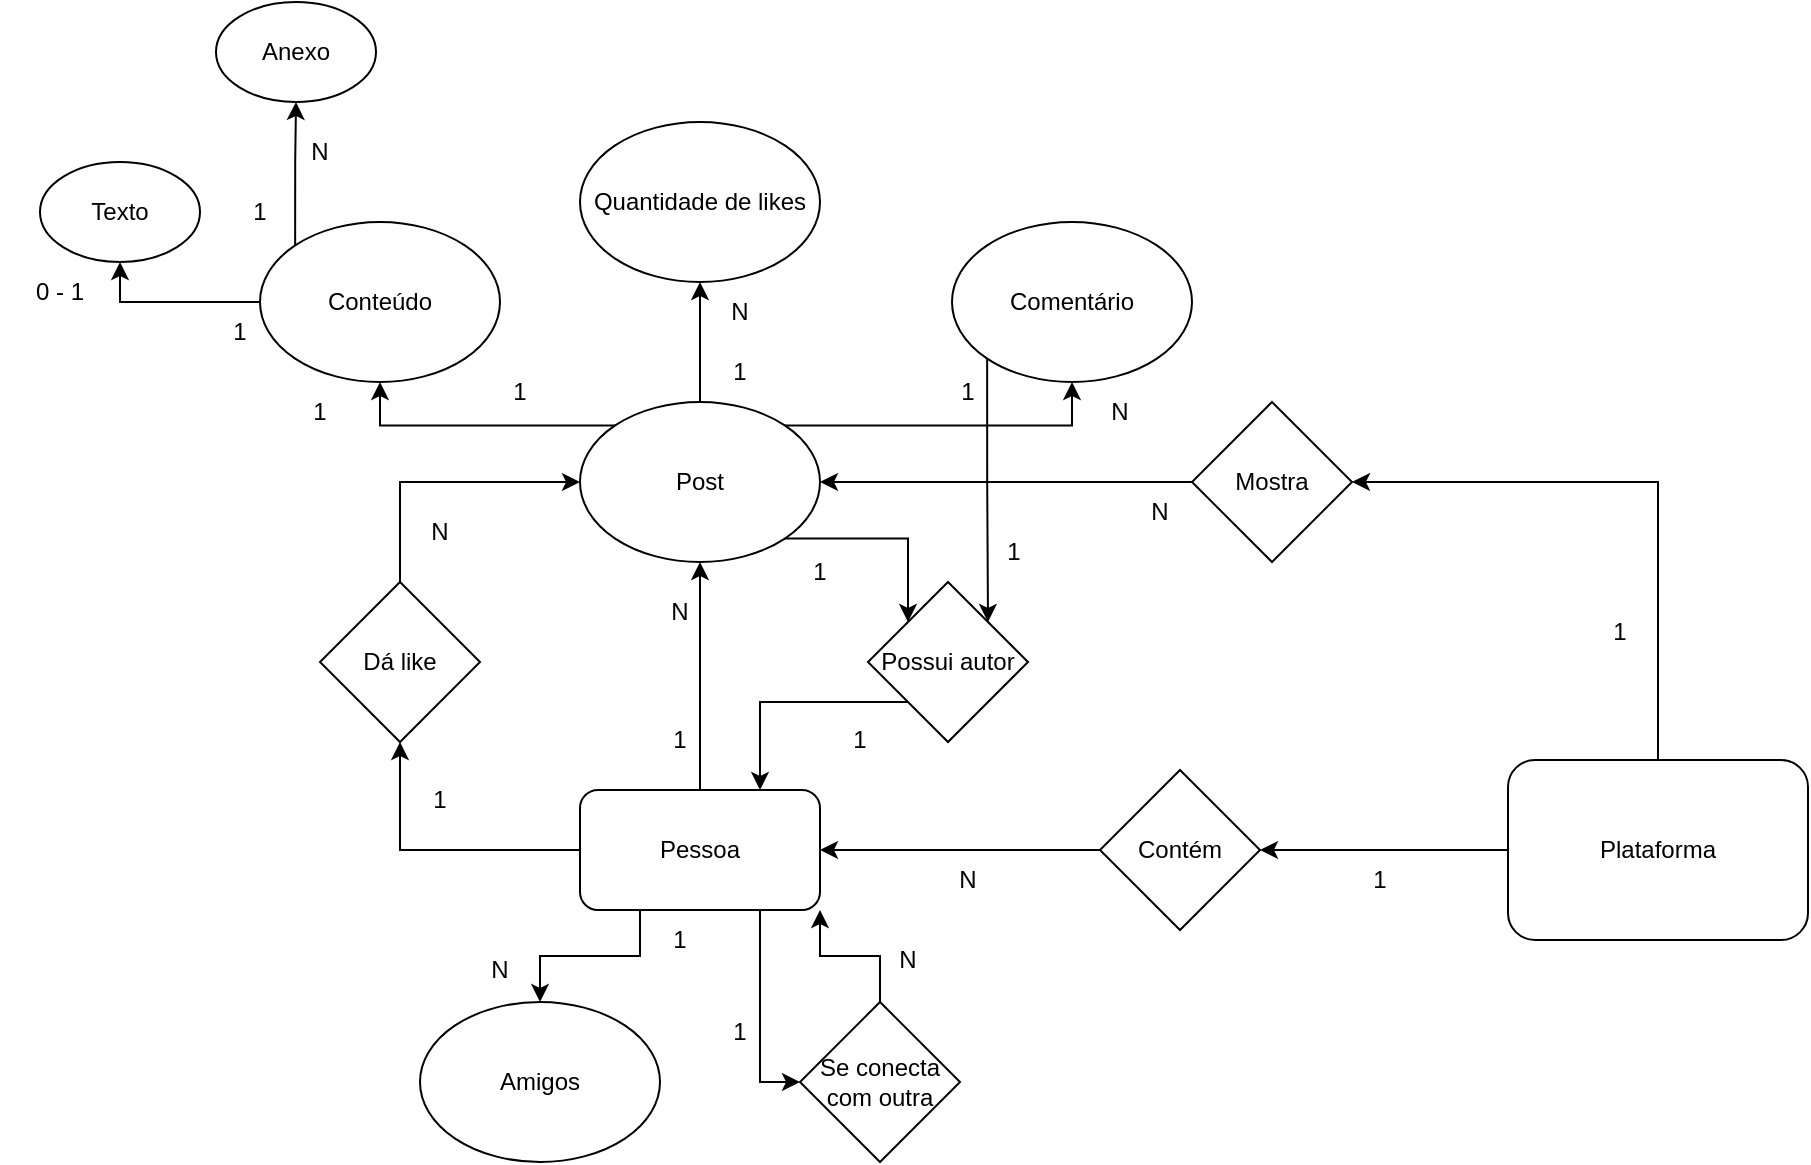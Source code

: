 <mxfile version="27.1.6">
  <diagram name="Page-1" id="jlr2tl08kzcZWouFY2iN">
    <mxGraphModel dx="1393" dy="813" grid="1" gridSize="10" guides="1" tooltips="1" connect="1" arrows="1" fold="1" page="1" pageScale="1" pageWidth="827" pageHeight="1169" math="0" shadow="0">
      <root>
        <mxCell id="0" />
        <mxCell id="1" parent="0" />
        <mxCell id="AJNSMKBmj9X9_fB3Fgbb-84" style="edgeStyle=orthogonalEdgeStyle;rounded=0;orthogonalLoop=1;jettySize=auto;html=1;exitX=0.5;exitY=0;exitDx=0;exitDy=0;entryX=0.5;entryY=1;entryDx=0;entryDy=0;" edge="1" parent="1" source="AJNSMKBmj9X9_fB3Fgbb-2" target="AJNSMKBmj9X9_fB3Fgbb-34">
          <mxGeometry relative="1" as="geometry" />
        </mxCell>
        <mxCell id="AJNSMKBmj9X9_fB3Fgbb-91" style="edgeStyle=orthogonalEdgeStyle;rounded=0;orthogonalLoop=1;jettySize=auto;html=1;exitX=0.75;exitY=1;exitDx=0;exitDy=0;entryX=0;entryY=0.5;entryDx=0;entryDy=0;" edge="1" parent="1" source="AJNSMKBmj9X9_fB3Fgbb-2" target="AJNSMKBmj9X9_fB3Fgbb-28">
          <mxGeometry relative="1" as="geometry" />
        </mxCell>
        <mxCell id="AJNSMKBmj9X9_fB3Fgbb-92" style="edgeStyle=orthogonalEdgeStyle;rounded=0;orthogonalLoop=1;jettySize=auto;html=1;exitX=0.25;exitY=1;exitDx=0;exitDy=0;entryX=0.5;entryY=0;entryDx=0;entryDy=0;" edge="1" parent="1" source="AJNSMKBmj9X9_fB3Fgbb-2" target="AJNSMKBmj9X9_fB3Fgbb-89">
          <mxGeometry relative="1" as="geometry" />
        </mxCell>
        <mxCell id="AJNSMKBmj9X9_fB3Fgbb-94" style="edgeStyle=orthogonalEdgeStyle;rounded=0;orthogonalLoop=1;jettySize=auto;html=1;exitX=0;exitY=0.5;exitDx=0;exitDy=0;entryX=0.5;entryY=1;entryDx=0;entryDy=0;" edge="1" parent="1" source="AJNSMKBmj9X9_fB3Fgbb-2" target="AJNSMKBmj9X9_fB3Fgbb-6">
          <mxGeometry relative="1" as="geometry" />
        </mxCell>
        <mxCell id="AJNSMKBmj9X9_fB3Fgbb-2" value="Pessoa" style="rounded=1;whiteSpace=wrap;html=1;" vertex="1" parent="1">
          <mxGeometry x="330" y="854" width="120" height="60" as="geometry" />
        </mxCell>
        <mxCell id="AJNSMKBmj9X9_fB3Fgbb-62" style="edgeStyle=orthogonalEdgeStyle;rounded=0;orthogonalLoop=1;jettySize=auto;html=1;exitX=0.5;exitY=0;exitDx=0;exitDy=0;entryX=0;entryY=0.5;entryDx=0;entryDy=0;" edge="1" parent="1" source="AJNSMKBmj9X9_fB3Fgbb-6" target="AJNSMKBmj9X9_fB3Fgbb-34">
          <mxGeometry relative="1" as="geometry" />
        </mxCell>
        <mxCell id="AJNSMKBmj9X9_fB3Fgbb-6" value="Dá like" style="rhombus;whiteSpace=wrap;html=1;" vertex="1" parent="1">
          <mxGeometry x="200" y="750" width="80" height="80" as="geometry" />
        </mxCell>
        <mxCell id="AJNSMKBmj9X9_fB3Fgbb-11" value="1" style="text;html=1;align=center;verticalAlign=middle;whiteSpace=wrap;rounded=0;" vertex="1" parent="1">
          <mxGeometry x="350" y="814" width="60" height="30" as="geometry" />
        </mxCell>
        <mxCell id="AJNSMKBmj9X9_fB3Fgbb-12" value="N" style="text;html=1;align=center;verticalAlign=middle;whiteSpace=wrap;rounded=0;" vertex="1" parent="1">
          <mxGeometry x="350" y="750" width="60" height="30" as="geometry" />
        </mxCell>
        <mxCell id="AJNSMKBmj9X9_fB3Fgbb-15" value="1" style="text;html=1;align=center;verticalAlign=middle;whiteSpace=wrap;rounded=0;" vertex="1" parent="1">
          <mxGeometry x="494" y="640" width="60" height="30" as="geometry" />
        </mxCell>
        <mxCell id="AJNSMKBmj9X9_fB3Fgbb-93" style="edgeStyle=orthogonalEdgeStyle;rounded=0;orthogonalLoop=1;jettySize=auto;html=1;exitX=0.5;exitY=0;exitDx=0;exitDy=0;entryX=1;entryY=1;entryDx=0;entryDy=0;" edge="1" parent="1" source="AJNSMKBmj9X9_fB3Fgbb-28" target="AJNSMKBmj9X9_fB3Fgbb-2">
          <mxGeometry relative="1" as="geometry" />
        </mxCell>
        <mxCell id="AJNSMKBmj9X9_fB3Fgbb-28" value="Se conecta com outra" style="rhombus;whiteSpace=wrap;html=1;" vertex="1" parent="1">
          <mxGeometry x="440" y="960" width="80" height="80" as="geometry" />
        </mxCell>
        <mxCell id="AJNSMKBmj9X9_fB3Fgbb-31" value="1" style="text;html=1;align=center;verticalAlign=middle;whiteSpace=wrap;rounded=0;" vertex="1" parent="1">
          <mxGeometry x="380" y="960" width="60" height="30" as="geometry" />
        </mxCell>
        <mxCell id="AJNSMKBmj9X9_fB3Fgbb-32" value="N" style="text;html=1;align=center;verticalAlign=middle;whiteSpace=wrap;rounded=0;" vertex="1" parent="1">
          <mxGeometry x="464" y="924" width="60" height="30" as="geometry" />
        </mxCell>
        <mxCell id="AJNSMKBmj9X9_fB3Fgbb-42" style="edgeStyle=orthogonalEdgeStyle;rounded=0;orthogonalLoop=1;jettySize=auto;html=1;exitX=1;exitY=0;exitDx=0;exitDy=0;entryX=0.5;entryY=1;entryDx=0;entryDy=0;" edge="1" parent="1" source="AJNSMKBmj9X9_fB3Fgbb-34" target="AJNSMKBmj9X9_fB3Fgbb-39">
          <mxGeometry relative="1" as="geometry" />
        </mxCell>
        <mxCell id="AJNSMKBmj9X9_fB3Fgbb-43" style="edgeStyle=orthogonalEdgeStyle;rounded=0;orthogonalLoop=1;jettySize=auto;html=1;exitX=0;exitY=0;exitDx=0;exitDy=0;entryX=0.5;entryY=1;entryDx=0;entryDy=0;" edge="1" parent="1" source="AJNSMKBmj9X9_fB3Fgbb-34" target="AJNSMKBmj9X9_fB3Fgbb-38">
          <mxGeometry relative="1" as="geometry" />
        </mxCell>
        <mxCell id="AJNSMKBmj9X9_fB3Fgbb-49" style="edgeStyle=orthogonalEdgeStyle;rounded=0;orthogonalLoop=1;jettySize=auto;html=1;exitX=0.5;exitY=0;exitDx=0;exitDy=0;entryX=0.5;entryY=1;entryDx=0;entryDy=0;" edge="1" parent="1" source="AJNSMKBmj9X9_fB3Fgbb-34" target="AJNSMKBmj9X9_fB3Fgbb-48">
          <mxGeometry relative="1" as="geometry" />
        </mxCell>
        <mxCell id="AJNSMKBmj9X9_fB3Fgbb-78" style="edgeStyle=orthogonalEdgeStyle;rounded=0;orthogonalLoop=1;jettySize=auto;html=1;exitX=1;exitY=1;exitDx=0;exitDy=0;entryX=0;entryY=0;entryDx=0;entryDy=0;" edge="1" parent="1" source="AJNSMKBmj9X9_fB3Fgbb-34" target="AJNSMKBmj9X9_fB3Fgbb-77">
          <mxGeometry relative="1" as="geometry" />
        </mxCell>
        <mxCell id="AJNSMKBmj9X9_fB3Fgbb-34" value="Post" style="ellipse;whiteSpace=wrap;html=1;" vertex="1" parent="1">
          <mxGeometry x="330" y="660" width="120" height="80" as="geometry" />
        </mxCell>
        <mxCell id="AJNSMKBmj9X9_fB3Fgbb-57" style="edgeStyle=orthogonalEdgeStyle;rounded=0;orthogonalLoop=1;jettySize=auto;html=1;exitX=0;exitY=0.5;exitDx=0;exitDy=0;entryX=0.5;entryY=1;entryDx=0;entryDy=0;" edge="1" parent="1" source="AJNSMKBmj9X9_fB3Fgbb-38" target="AJNSMKBmj9X9_fB3Fgbb-55">
          <mxGeometry relative="1" as="geometry" />
        </mxCell>
        <mxCell id="AJNSMKBmj9X9_fB3Fgbb-58" style="edgeStyle=orthogonalEdgeStyle;rounded=0;orthogonalLoop=1;jettySize=auto;html=1;exitX=0;exitY=0;exitDx=0;exitDy=0;entryX=0.5;entryY=1;entryDx=0;entryDy=0;" edge="1" parent="1" source="AJNSMKBmj9X9_fB3Fgbb-38" target="AJNSMKBmj9X9_fB3Fgbb-56">
          <mxGeometry relative="1" as="geometry" />
        </mxCell>
        <mxCell id="AJNSMKBmj9X9_fB3Fgbb-38" value="Conteúdo" style="ellipse;whiteSpace=wrap;html=1;" vertex="1" parent="1">
          <mxGeometry x="170" y="570" width="120" height="80" as="geometry" />
        </mxCell>
        <mxCell id="AJNSMKBmj9X9_fB3Fgbb-80" style="edgeStyle=orthogonalEdgeStyle;rounded=0;orthogonalLoop=1;jettySize=auto;html=1;exitX=0;exitY=1;exitDx=0;exitDy=0;entryX=1;entryY=0;entryDx=0;entryDy=0;" edge="1" parent="1" source="AJNSMKBmj9X9_fB3Fgbb-39" target="AJNSMKBmj9X9_fB3Fgbb-77">
          <mxGeometry relative="1" as="geometry" />
        </mxCell>
        <mxCell id="AJNSMKBmj9X9_fB3Fgbb-39" value="Comentário" style="ellipse;whiteSpace=wrap;html=1;" vertex="1" parent="1">
          <mxGeometry x="516" y="570" width="120" height="80" as="geometry" />
        </mxCell>
        <mxCell id="AJNSMKBmj9X9_fB3Fgbb-44" value="N" style="text;html=1;align=center;verticalAlign=middle;whiteSpace=wrap;rounded=0;" vertex="1" parent="1">
          <mxGeometry x="570" y="650" width="60" height="30" as="geometry" />
        </mxCell>
        <mxCell id="AJNSMKBmj9X9_fB3Fgbb-45" value="1" style="text;html=1;align=center;verticalAlign=middle;whiteSpace=wrap;rounded=0;" vertex="1" parent="1">
          <mxGeometry x="270" y="640" width="60" height="30" as="geometry" />
        </mxCell>
        <mxCell id="AJNSMKBmj9X9_fB3Fgbb-46" value="1" style="text;html=1;align=center;verticalAlign=middle;whiteSpace=wrap;rounded=0;" vertex="1" parent="1">
          <mxGeometry x="170" y="650" width="60" height="30" as="geometry" />
        </mxCell>
        <mxCell id="AJNSMKBmj9X9_fB3Fgbb-48" value="Quantidade de likes" style="ellipse;whiteSpace=wrap;html=1;" vertex="1" parent="1">
          <mxGeometry x="330" y="520" width="120" height="80" as="geometry" />
        </mxCell>
        <mxCell id="AJNSMKBmj9X9_fB3Fgbb-50" value="1" style="text;html=1;align=center;verticalAlign=middle;whiteSpace=wrap;rounded=0;" vertex="1" parent="1">
          <mxGeometry x="380" y="630" width="60" height="30" as="geometry" />
        </mxCell>
        <mxCell id="AJNSMKBmj9X9_fB3Fgbb-51" value="N" style="text;html=1;align=center;verticalAlign=middle;whiteSpace=wrap;rounded=0;" vertex="1" parent="1">
          <mxGeometry x="380" y="600" width="60" height="30" as="geometry" />
        </mxCell>
        <mxCell id="AJNSMKBmj9X9_fB3Fgbb-53" value="1" style="text;html=1;align=center;verticalAlign=middle;whiteSpace=wrap;rounded=0;" vertex="1" parent="1">
          <mxGeometry x="230" y="844" width="60" height="30" as="geometry" />
        </mxCell>
        <mxCell id="AJNSMKBmj9X9_fB3Fgbb-54" value="N" style="text;html=1;align=center;verticalAlign=middle;whiteSpace=wrap;rounded=0;" vertex="1" parent="1">
          <mxGeometry x="230" y="710" width="60" height="30" as="geometry" />
        </mxCell>
        <mxCell id="AJNSMKBmj9X9_fB3Fgbb-55" value="Texto" style="ellipse;whiteSpace=wrap;html=1;" vertex="1" parent="1">
          <mxGeometry x="60" y="540" width="80" height="50" as="geometry" />
        </mxCell>
        <mxCell id="AJNSMKBmj9X9_fB3Fgbb-56" value="Anexo" style="ellipse;whiteSpace=wrap;html=1;" vertex="1" parent="1">
          <mxGeometry x="148" y="460" width="80" height="50" as="geometry" />
        </mxCell>
        <mxCell id="AJNSMKBmj9X9_fB3Fgbb-105" style="edgeStyle=orthogonalEdgeStyle;rounded=0;orthogonalLoop=1;jettySize=auto;html=1;exitX=0.5;exitY=0;exitDx=0;exitDy=0;entryX=1;entryY=0.5;entryDx=0;entryDy=0;" edge="1" parent="1" source="AJNSMKBmj9X9_fB3Fgbb-59" target="AJNSMKBmj9X9_fB3Fgbb-64">
          <mxGeometry relative="1" as="geometry" />
        </mxCell>
        <mxCell id="AJNSMKBmj9X9_fB3Fgbb-107" style="edgeStyle=orthogonalEdgeStyle;rounded=0;orthogonalLoop=1;jettySize=auto;html=1;exitX=0;exitY=0.5;exitDx=0;exitDy=0;entryX=1;entryY=0.5;entryDx=0;entryDy=0;" edge="1" parent="1" source="AJNSMKBmj9X9_fB3Fgbb-59" target="AJNSMKBmj9X9_fB3Fgbb-106">
          <mxGeometry relative="1" as="geometry" />
        </mxCell>
        <mxCell id="AJNSMKBmj9X9_fB3Fgbb-59" value="Plataforma" style="rounded=1;whiteSpace=wrap;html=1;" vertex="1" parent="1">
          <mxGeometry x="794" y="839" width="150" height="90" as="geometry" />
        </mxCell>
        <mxCell id="AJNSMKBmj9X9_fB3Fgbb-104" style="edgeStyle=orthogonalEdgeStyle;rounded=0;orthogonalLoop=1;jettySize=auto;html=1;exitX=0;exitY=0.5;exitDx=0;exitDy=0;entryX=1;entryY=0.5;entryDx=0;entryDy=0;" edge="1" parent="1" source="AJNSMKBmj9X9_fB3Fgbb-64" target="AJNSMKBmj9X9_fB3Fgbb-34">
          <mxGeometry relative="1" as="geometry" />
        </mxCell>
        <mxCell id="AJNSMKBmj9X9_fB3Fgbb-64" value="Mostra" style="rhombus;whiteSpace=wrap;html=1;" vertex="1" parent="1">
          <mxGeometry x="636" y="660" width="80" height="80" as="geometry" />
        </mxCell>
        <mxCell id="AJNSMKBmj9X9_fB3Fgbb-70" value="1" style="text;html=1;align=center;verticalAlign=middle;whiteSpace=wrap;rounded=0;" vertex="1" parent="1">
          <mxGeometry x="420" y="730" width="60" height="30" as="geometry" />
        </mxCell>
        <mxCell id="AJNSMKBmj9X9_fB3Fgbb-72" value="1" style="text;html=1;align=center;verticalAlign=middle;whiteSpace=wrap;rounded=0;" vertex="1" parent="1">
          <mxGeometry x="440" y="814" width="60" height="30" as="geometry" />
        </mxCell>
        <mxCell id="AJNSMKBmj9X9_fB3Fgbb-83" style="edgeStyle=orthogonalEdgeStyle;rounded=0;orthogonalLoop=1;jettySize=auto;html=1;exitX=0;exitY=1;exitDx=0;exitDy=0;entryX=0.75;entryY=0;entryDx=0;entryDy=0;" edge="1" parent="1" source="AJNSMKBmj9X9_fB3Fgbb-77" target="AJNSMKBmj9X9_fB3Fgbb-2">
          <mxGeometry relative="1" as="geometry" />
        </mxCell>
        <mxCell id="AJNSMKBmj9X9_fB3Fgbb-77" value="Possui autor" style="rhombus;whiteSpace=wrap;html=1;" vertex="1" parent="1">
          <mxGeometry x="474" y="750" width="80" height="80" as="geometry" />
        </mxCell>
        <mxCell id="AJNSMKBmj9X9_fB3Fgbb-82" value="1" style="text;html=1;align=center;verticalAlign=middle;whiteSpace=wrap;rounded=0;" vertex="1" parent="1">
          <mxGeometry x="517" y="720" width="60" height="30" as="geometry" />
        </mxCell>
        <mxCell id="AJNSMKBmj9X9_fB3Fgbb-85" value="0 - 1" style="text;html=1;align=center;verticalAlign=middle;whiteSpace=wrap;rounded=0;" vertex="1" parent="1">
          <mxGeometry x="40" y="590" width="60" height="30" as="geometry" />
        </mxCell>
        <mxCell id="AJNSMKBmj9X9_fB3Fgbb-86" value="1" style="text;html=1;align=center;verticalAlign=middle;whiteSpace=wrap;rounded=0;" vertex="1" parent="1">
          <mxGeometry x="130" y="610" width="60" height="30" as="geometry" />
        </mxCell>
        <mxCell id="AJNSMKBmj9X9_fB3Fgbb-87" value="N" style="text;html=1;align=center;verticalAlign=middle;whiteSpace=wrap;rounded=0;" vertex="1" parent="1">
          <mxGeometry x="170" y="520" width="60" height="30" as="geometry" />
        </mxCell>
        <mxCell id="AJNSMKBmj9X9_fB3Fgbb-88" value="1" style="text;html=1;align=center;verticalAlign=middle;whiteSpace=wrap;rounded=0;" vertex="1" parent="1">
          <mxGeometry x="140" y="550" width="60" height="30" as="geometry" />
        </mxCell>
        <mxCell id="AJNSMKBmj9X9_fB3Fgbb-89" value="Amigos" style="ellipse;whiteSpace=wrap;html=1;" vertex="1" parent="1">
          <mxGeometry x="250" y="960" width="120" height="80" as="geometry" />
        </mxCell>
        <mxCell id="AJNSMKBmj9X9_fB3Fgbb-95" value="1" style="text;html=1;align=center;verticalAlign=middle;whiteSpace=wrap;rounded=0;" vertex="1" parent="1">
          <mxGeometry x="820" y="760" width="60" height="30" as="geometry" />
        </mxCell>
        <mxCell id="AJNSMKBmj9X9_fB3Fgbb-96" value="&lt;div&gt;N&lt;/div&gt;" style="text;html=1;align=center;verticalAlign=middle;whiteSpace=wrap;rounded=0;" vertex="1" parent="1">
          <mxGeometry x="494" y="884" width="60" height="30" as="geometry" />
        </mxCell>
        <mxCell id="AJNSMKBmj9X9_fB3Fgbb-98" value="N" style="text;html=1;align=center;verticalAlign=middle;whiteSpace=wrap;rounded=0;" vertex="1" parent="1">
          <mxGeometry x="590" y="700" width="60" height="30" as="geometry" />
        </mxCell>
        <mxCell id="AJNSMKBmj9X9_fB3Fgbb-99" value="1" style="text;html=1;align=center;verticalAlign=middle;whiteSpace=wrap;rounded=0;" vertex="1" parent="1">
          <mxGeometry x="350" y="914" width="60" height="30" as="geometry" />
        </mxCell>
        <mxCell id="AJNSMKBmj9X9_fB3Fgbb-101" value="N" style="text;html=1;align=center;verticalAlign=middle;whiteSpace=wrap;rounded=0;" vertex="1" parent="1">
          <mxGeometry x="260" y="929" width="60" height="30" as="geometry" />
        </mxCell>
        <mxCell id="AJNSMKBmj9X9_fB3Fgbb-108" style="edgeStyle=orthogonalEdgeStyle;rounded=0;orthogonalLoop=1;jettySize=auto;html=1;exitX=0;exitY=0.5;exitDx=0;exitDy=0;entryX=1;entryY=0.5;entryDx=0;entryDy=0;" edge="1" parent="1" source="AJNSMKBmj9X9_fB3Fgbb-106" target="AJNSMKBmj9X9_fB3Fgbb-2">
          <mxGeometry relative="1" as="geometry" />
        </mxCell>
        <mxCell id="AJNSMKBmj9X9_fB3Fgbb-106" value="Contém" style="rhombus;whiteSpace=wrap;html=1;" vertex="1" parent="1">
          <mxGeometry x="590" y="844" width="80" height="80" as="geometry" />
        </mxCell>
        <mxCell id="AJNSMKBmj9X9_fB3Fgbb-109" value="1" style="text;html=1;align=center;verticalAlign=middle;whiteSpace=wrap;rounded=0;" vertex="1" parent="1">
          <mxGeometry x="700" y="884" width="60" height="30" as="geometry" />
        </mxCell>
      </root>
    </mxGraphModel>
  </diagram>
</mxfile>
